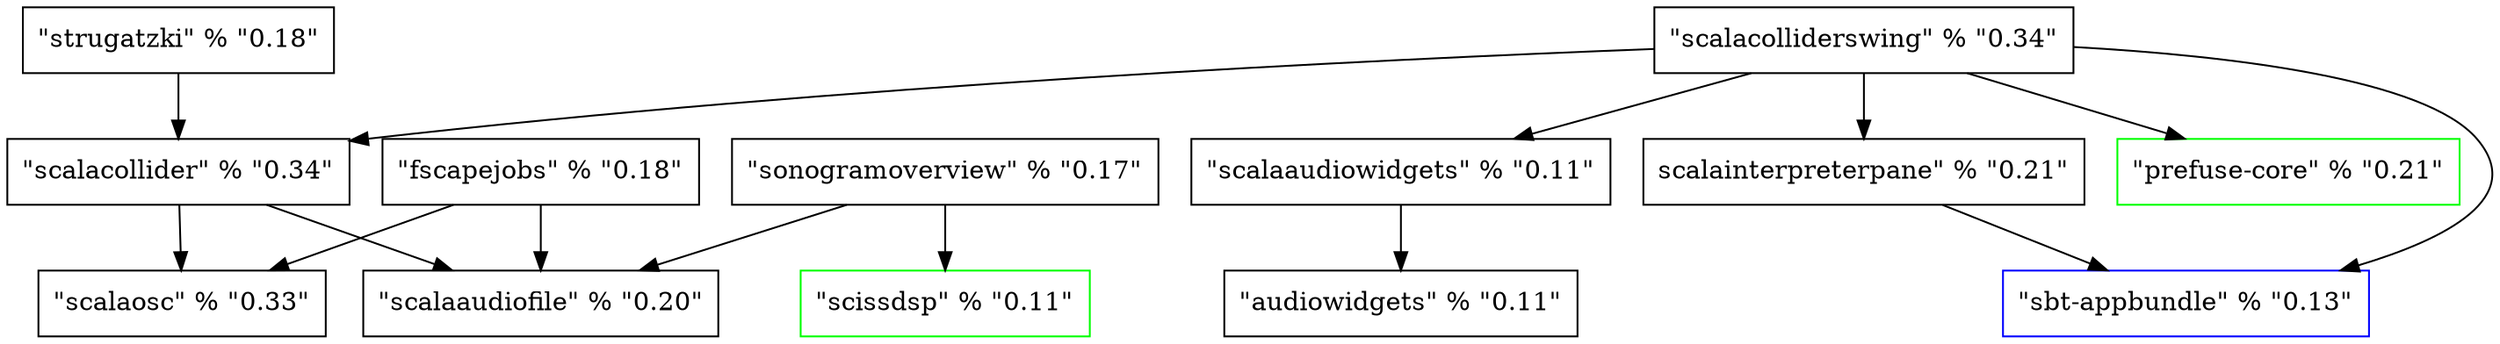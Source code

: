 digraph G {
	ScalaOSC [label="\"scalaosc\" % \"0.33\"", shape=box];
	ScalaAudioFile [label="\"scalaaudiofile\" % \"0.20\"", shape=box];
	FScapeJobs [label="\"fscapejobs\" % \"0.18\"", shape=box];
	AudioWidgets [label="\"audiowidgets\" % \"0.11\"", shape=box];
	ScalaAudioWidgets [label="\"scalaaudiowidgets\" % \"0.11\"", shape=box];
	SbtAppbundle [label="\"sbt-appbundle\" % \"0.13\"", shape=Box, color=blue];
	ScissDSP [label="\"scissdsp\" % \"0.11\"", shape=Box, color=green];
	SonogramOverview [label="\"sonogramoverview\" % \"0.17\"", shape=Box];
	ScalaCollider [label="\"scalacollider\" % \"0.34\"", shape=Box];
	Strugatzki [label="\"strugatzki\" % \"0.18\"", shape=Box];
	ScalaInterpreterPane [label="\scalainterpreterpane\" % \"0.21\"", shape=Box];
	PrefuseCore [label="\"prefuse-core\" % \"0.21\"", shape=Box, color=green];
	ScalaColliderSwing [label="\"scalacolliderswing\" % \"0.34\"", shape=Box];
	
	FScapeJobs -> ScalaOSC;
	FScapeJobs -> ScalaAudioFile;
	ScalaAudioWidgets -> AudioWidgets;
	SonogramOverview -> ScalaAudioFile;
	SonogramOverview -> ScissDSP;
	ScalaCollider -> ScalaOSC;
	ScalaCollider -> ScalaAudioFile;
	Strugatzki -> ScalaCollider;
	ScalaInterpreterPane -> SbtAppbundle;
	ScalaColliderSwing -> SbtAppbundle;
	ScalaColliderSwing -> ScalaCollider;
	ScalaColliderSwing -> ScalaInterpreterPane;
	ScalaColliderSwing -> PrefuseCore;
	ScalaColliderSwing -> ScalaAudioWidgets;
}

